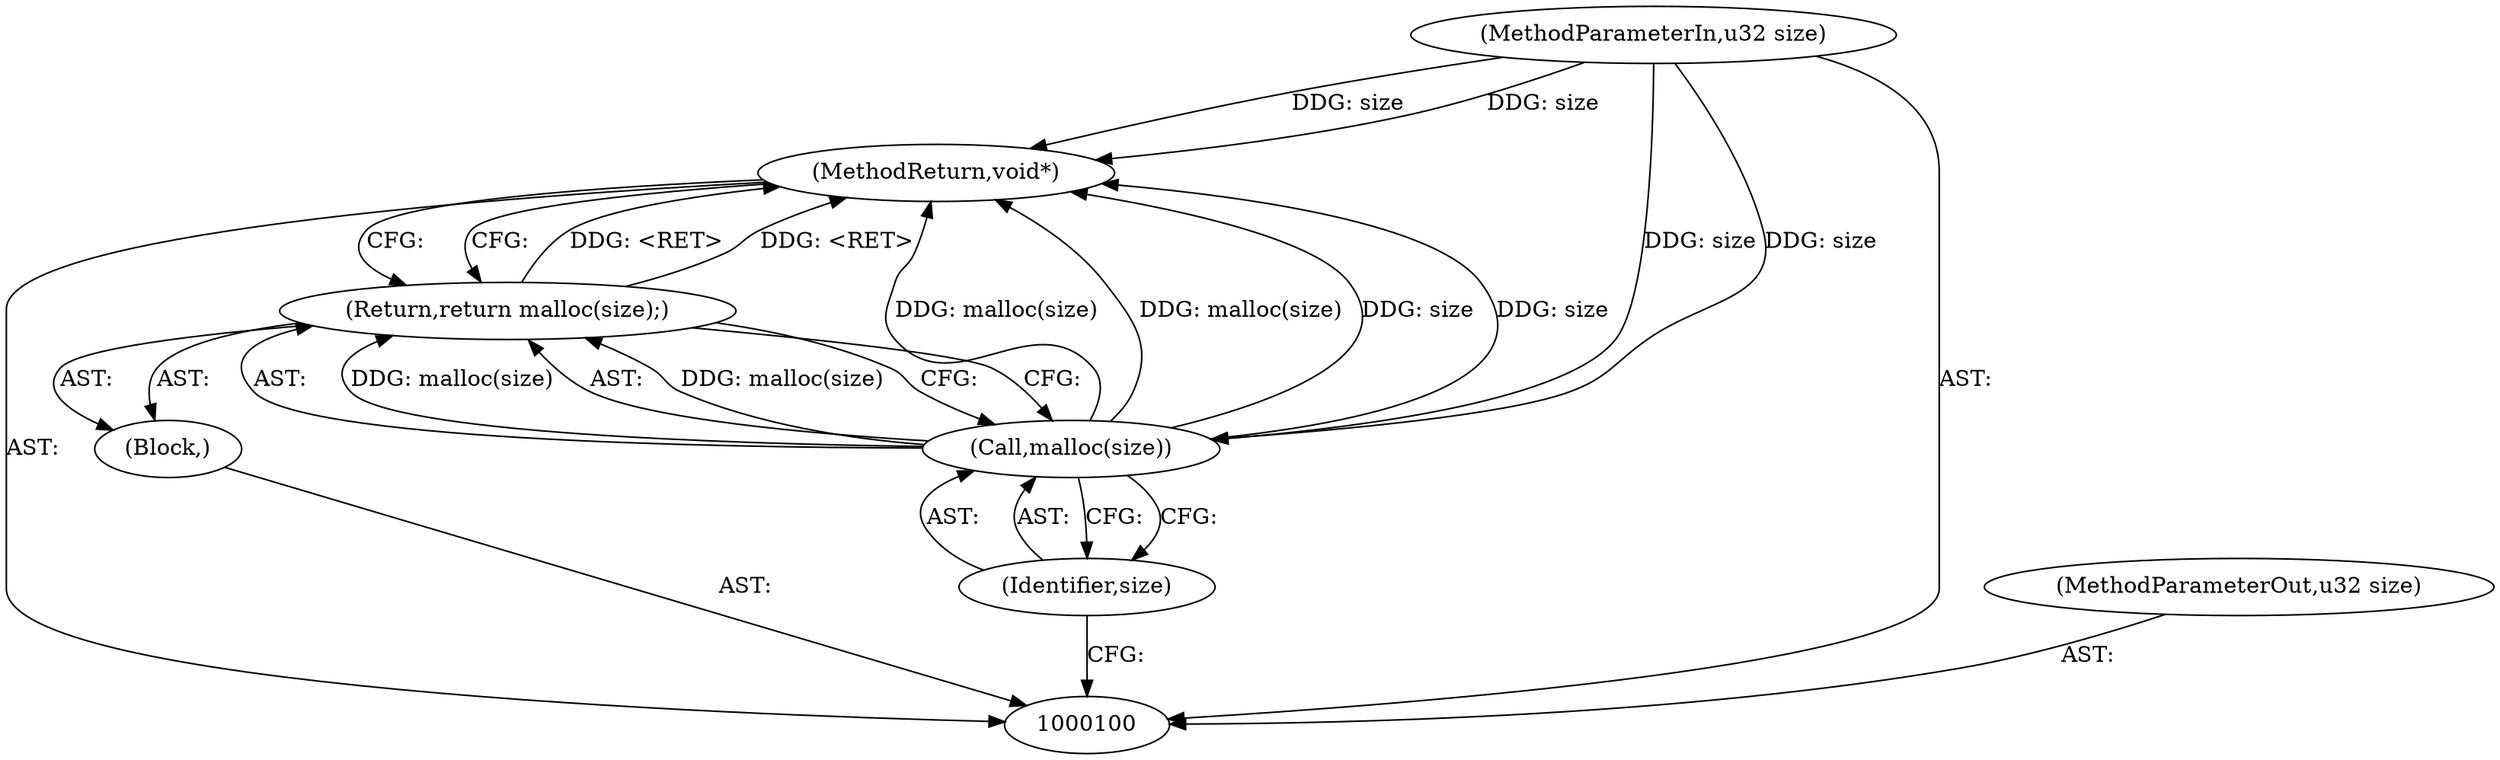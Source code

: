 digraph "1_Android_2b6f22dc64d456471a1dc6df09d515771d1427c8_0" {
"1000106" [label="(MethodReturn,void*)"];
"1000101" [label="(MethodParameterIn,u32 size)"];
"1000115" [label="(MethodParameterOut,u32 size)"];
"1000102" [label="(Block,)"];
"1000104" [label="(Call,malloc(size))"];
"1000105" [label="(Identifier,size)"];
"1000103" [label="(Return,return malloc(size);)"];
"1000106" -> "1000100"  [label="AST: "];
"1000106" -> "1000103"  [label="CFG: "];
"1000103" -> "1000106"  [label="DDG: <RET>"];
"1000104" -> "1000106"  [label="DDG: malloc(size)"];
"1000104" -> "1000106"  [label="DDG: size"];
"1000101" -> "1000106"  [label="DDG: size"];
"1000101" -> "1000100"  [label="AST: "];
"1000101" -> "1000106"  [label="DDG: size"];
"1000101" -> "1000104"  [label="DDG: size"];
"1000115" -> "1000100"  [label="AST: "];
"1000102" -> "1000100"  [label="AST: "];
"1000103" -> "1000102"  [label="AST: "];
"1000104" -> "1000103"  [label="AST: "];
"1000104" -> "1000105"  [label="CFG: "];
"1000105" -> "1000104"  [label="AST: "];
"1000103" -> "1000104"  [label="CFG: "];
"1000104" -> "1000106"  [label="DDG: malloc(size)"];
"1000104" -> "1000106"  [label="DDG: size"];
"1000104" -> "1000103"  [label="DDG: malloc(size)"];
"1000101" -> "1000104"  [label="DDG: size"];
"1000105" -> "1000104"  [label="AST: "];
"1000105" -> "1000100"  [label="CFG: "];
"1000104" -> "1000105"  [label="CFG: "];
"1000103" -> "1000102"  [label="AST: "];
"1000103" -> "1000104"  [label="CFG: "];
"1000104" -> "1000103"  [label="AST: "];
"1000106" -> "1000103"  [label="CFG: "];
"1000103" -> "1000106"  [label="DDG: <RET>"];
"1000104" -> "1000103"  [label="DDG: malloc(size)"];
}
